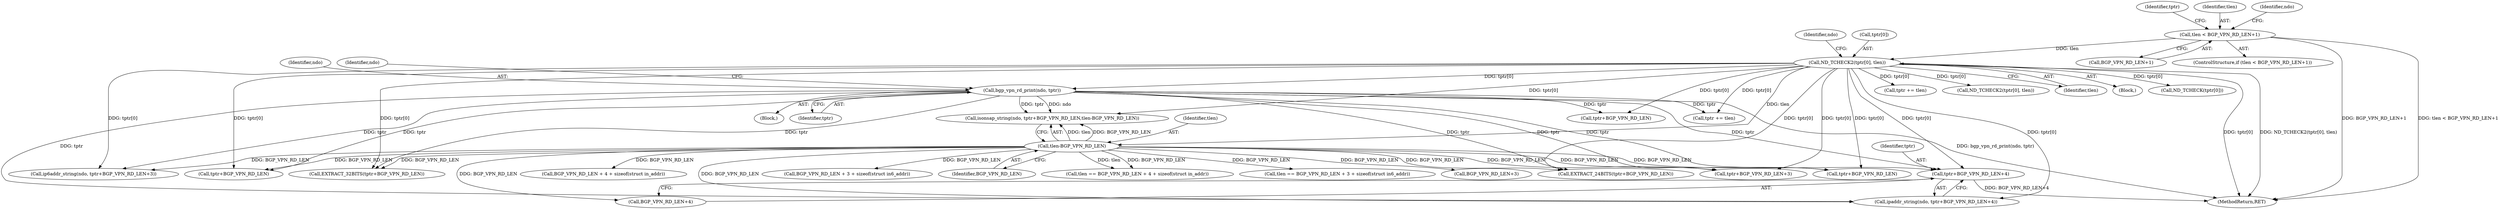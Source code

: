 digraph "0_tcpdump_af2cf04a9394c1a56227c2289ae8da262828294a@pointer" {
"1001050" [label="(Call,tptr+BGP_VPN_RD_LEN+4)"];
"1001005" [label="(Call,ND_TCHECK2(tptr[0], tlen))"];
"1000990" [label="(Call,tlen < BGP_VPN_RD_LEN+1)"];
"1001016" [label="(Call,bgp_vpn_rd_print(ndo, tptr))"];
"1001024" [label="(Call,tlen-BGP_VPN_RD_LEN)"];
"1000990" [label="(Call,tlen < BGP_VPN_RD_LEN+1)"];
"1001068" [label="(Call,tptr+BGP_VPN_RD_LEN)"];
"1001020" [label="(Identifier,ndo)"];
"1001029" [label="(Call,tlen == BGP_VPN_RD_LEN + 4 + sizeof(struct in_addr))"];
"1001007" [label="(Identifier,tptr)"];
"1001039" [label="(Call,tptr+BGP_VPN_RD_LEN)"];
"1001130" [label="(Call,tptr += tlen)"];
"1001015" [label="(Block,)"];
"1001017" [label="(Identifier,ndo)"];
"1001025" [label="(Identifier,tlen)"];
"1001024" [label="(Call,tlen-BGP_VPN_RD_LEN)"];
"1002950" [label="(MethodReturn,RET)"];
"1001026" [label="(Identifier,BGP_VPN_RD_LEN)"];
"1001019" [label="(Call,isonsap_string(ndo, tptr+BGP_VPN_RD_LEN,tlen-BGP_VPN_RD_LEN))"];
"1001012" [label="(Identifier,ndo)"];
"1001021" [label="(Call,tptr+BGP_VPN_RD_LEN)"];
"1001092" [label="(Call,ND_TCHECK2(tptr[0], tlen))"];
"1001051" [label="(Identifier,tptr)"];
"1001005" [label="(Call,ND_TCHECK2(tptr[0], tlen))"];
"1001016" [label="(Call,bgp_vpn_rd_print(ndo, tptr))"];
"1001067" [label="(Call,EXTRACT_24BITS(tptr+BGP_VPN_RD_LEN))"];
"1001009" [label="(Identifier,tlen)"];
"1001079" [label="(Call,tptr+BGP_VPN_RD_LEN+3)"];
"1001004" [label="(Block,)"];
"1000992" [label="(Call,BGP_VPN_RD_LEN+1)"];
"1001058" [label="(Call,tlen == BGP_VPN_RD_LEN + 3 + sizeof(struct in6_addr))"];
"1001081" [label="(Call,BGP_VPN_RD_LEN+3)"];
"1001031" [label="(Call,BGP_VPN_RD_LEN + 4 + sizeof(struct in_addr))"];
"1000991" [label="(Identifier,tlen)"];
"1001018" [label="(Identifier,tptr)"];
"1001077" [label="(Call,ip6addr_string(ndo, tptr+BGP_VPN_RD_LEN+3))"];
"1001133" [label="(Call,ND_TCHECK(tptr[0]))"];
"1001052" [label="(Call,BGP_VPN_RD_LEN+4)"];
"1001038" [label="(Call,EXTRACT_32BITS(tptr+BGP_VPN_RD_LEN))"];
"1001006" [label="(Call,tptr[0])"];
"1001060" [label="(Call,BGP_VPN_RD_LEN + 3 + sizeof(struct in6_addr))"];
"1001048" [label="(Call,ipaddr_string(ndo, tptr+BGP_VPN_RD_LEN+4))"];
"1001050" [label="(Call,tptr+BGP_VPN_RD_LEN+4)"];
"1000989" [label="(ControlStructure,if (tlen < BGP_VPN_RD_LEN+1))"];
"1001084" [label="(Call,tptr += tlen)"];
"1000998" [label="(Identifier,ndo)"];
"1001050" -> "1001048"  [label="AST: "];
"1001050" -> "1001052"  [label="CFG: "];
"1001051" -> "1001050"  [label="AST: "];
"1001052" -> "1001050"  [label="AST: "];
"1001048" -> "1001050"  [label="CFG: "];
"1001050" -> "1002950"  [label="DDG: BGP_VPN_RD_LEN+4"];
"1001005" -> "1001050"  [label="DDG: tptr[0]"];
"1001016" -> "1001050"  [label="DDG: tptr"];
"1001024" -> "1001050"  [label="DDG: BGP_VPN_RD_LEN"];
"1001005" -> "1001004"  [label="AST: "];
"1001005" -> "1001009"  [label="CFG: "];
"1001006" -> "1001005"  [label="AST: "];
"1001009" -> "1001005"  [label="AST: "];
"1001012" -> "1001005"  [label="CFG: "];
"1001005" -> "1002950"  [label="DDG: ND_TCHECK2(tptr[0], tlen)"];
"1001005" -> "1002950"  [label="DDG: tptr[0]"];
"1000990" -> "1001005"  [label="DDG: tlen"];
"1001005" -> "1001016"  [label="DDG: tptr[0]"];
"1001005" -> "1001019"  [label="DDG: tptr[0]"];
"1001005" -> "1001021"  [label="DDG: tptr[0]"];
"1001005" -> "1001024"  [label="DDG: tlen"];
"1001005" -> "1001038"  [label="DDG: tptr[0]"];
"1001005" -> "1001039"  [label="DDG: tptr[0]"];
"1001005" -> "1001048"  [label="DDG: tptr[0]"];
"1001005" -> "1001067"  [label="DDG: tptr[0]"];
"1001005" -> "1001068"  [label="DDG: tptr[0]"];
"1001005" -> "1001077"  [label="DDG: tptr[0]"];
"1001005" -> "1001079"  [label="DDG: tptr[0]"];
"1001005" -> "1001084"  [label="DDG: tptr[0]"];
"1001005" -> "1001092"  [label="DDG: tptr[0]"];
"1001005" -> "1001130"  [label="DDG: tptr[0]"];
"1001005" -> "1001133"  [label="DDG: tptr[0]"];
"1000990" -> "1000989"  [label="AST: "];
"1000990" -> "1000992"  [label="CFG: "];
"1000991" -> "1000990"  [label="AST: "];
"1000992" -> "1000990"  [label="AST: "];
"1000998" -> "1000990"  [label="CFG: "];
"1001007" -> "1000990"  [label="CFG: "];
"1000990" -> "1002950"  [label="DDG: BGP_VPN_RD_LEN+1"];
"1000990" -> "1002950"  [label="DDG: tlen < BGP_VPN_RD_LEN+1"];
"1001016" -> "1001015"  [label="AST: "];
"1001016" -> "1001018"  [label="CFG: "];
"1001017" -> "1001016"  [label="AST: "];
"1001018" -> "1001016"  [label="AST: "];
"1001020" -> "1001016"  [label="CFG: "];
"1001016" -> "1002950"  [label="DDG: bgp_vpn_rd_print(ndo, tptr)"];
"1001016" -> "1001019"  [label="DDG: ndo"];
"1001016" -> "1001019"  [label="DDG: tptr"];
"1001016" -> "1001021"  [label="DDG: tptr"];
"1001016" -> "1001038"  [label="DDG: tptr"];
"1001016" -> "1001039"  [label="DDG: tptr"];
"1001016" -> "1001048"  [label="DDG: tptr"];
"1001016" -> "1001067"  [label="DDG: tptr"];
"1001016" -> "1001068"  [label="DDG: tptr"];
"1001016" -> "1001077"  [label="DDG: tptr"];
"1001016" -> "1001079"  [label="DDG: tptr"];
"1001016" -> "1001084"  [label="DDG: tptr"];
"1001024" -> "1001019"  [label="AST: "];
"1001024" -> "1001026"  [label="CFG: "];
"1001025" -> "1001024"  [label="AST: "];
"1001026" -> "1001024"  [label="AST: "];
"1001019" -> "1001024"  [label="CFG: "];
"1001024" -> "1001019"  [label="DDG: tlen"];
"1001024" -> "1001019"  [label="DDG: BGP_VPN_RD_LEN"];
"1001024" -> "1001029"  [label="DDG: tlen"];
"1001024" -> "1001029"  [label="DDG: BGP_VPN_RD_LEN"];
"1001024" -> "1001031"  [label="DDG: BGP_VPN_RD_LEN"];
"1001024" -> "1001038"  [label="DDG: BGP_VPN_RD_LEN"];
"1001024" -> "1001039"  [label="DDG: BGP_VPN_RD_LEN"];
"1001024" -> "1001048"  [label="DDG: BGP_VPN_RD_LEN"];
"1001024" -> "1001052"  [label="DDG: BGP_VPN_RD_LEN"];
"1001024" -> "1001058"  [label="DDG: BGP_VPN_RD_LEN"];
"1001024" -> "1001060"  [label="DDG: BGP_VPN_RD_LEN"];
"1001024" -> "1001067"  [label="DDG: BGP_VPN_RD_LEN"];
"1001024" -> "1001068"  [label="DDG: BGP_VPN_RD_LEN"];
"1001024" -> "1001077"  [label="DDG: BGP_VPN_RD_LEN"];
"1001024" -> "1001079"  [label="DDG: BGP_VPN_RD_LEN"];
"1001024" -> "1001081"  [label="DDG: BGP_VPN_RD_LEN"];
}
